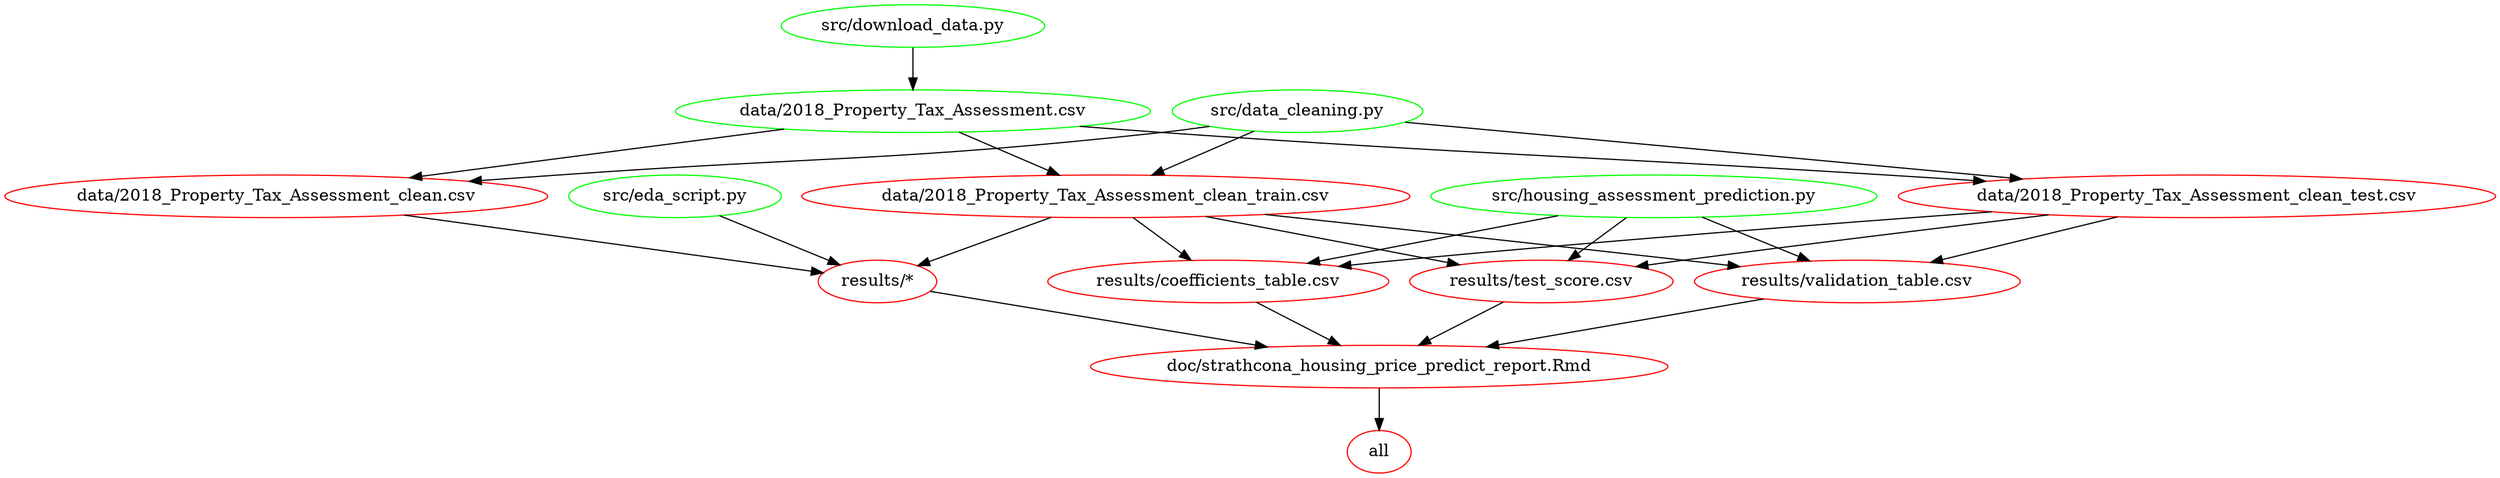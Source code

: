 digraph G {
n2[label="all", color="red"];
n6[label="data/2018_Property_Tax_Assessment.csv", color="green"];
n9[label="data/2018_Property_Tax_Assessment_clean.csv", color="red"];
n12[label="data/2018_Property_Tax_Assessment_clean_test.csv", color="red"];
n5[label="data/2018_Property_Tax_Assessment_clean_train.csv", color="red"];
n3[label="doc/strathcona_housing_price_predict_report.Rmd", color="red"];
n4[label="results/*", color="red"];
n15[label="results/coefficients_table.csv", color="red"];
n14[label="results/test_score.csv", color="red"];
n11[label="results/validation_table.csv", color="red"];
n8[label="src/data_cleaning.py", color="green"];
n7[label="src/download_data.py", color="green"];
n10[label="src/eda_script.py", color="green"];
n13[label="src/housing_assessment_prediction.py", color="green"];
n3 -> n2 ; 
n7 -> n6 ; 
n6 -> n9 ; 
n8 -> n9 ; 
n6 -> n12 ; 
n8 -> n12 ; 
n6 -> n5 ; 
n8 -> n5 ; 
n4 -> n3 ; 
n15 -> n3 ; 
n14 -> n3 ; 
n11 -> n3 ; 
n9 -> n4 ; 
n5 -> n4 ; 
n10 -> n4 ; 
n12 -> n15 ; 
n5 -> n15 ; 
n13 -> n15 ; 
n12 -> n14 ; 
n5 -> n14 ; 
n13 -> n14 ; 
n12 -> n11 ; 
n5 -> n11 ; 
n13 -> n11 ; 
}
